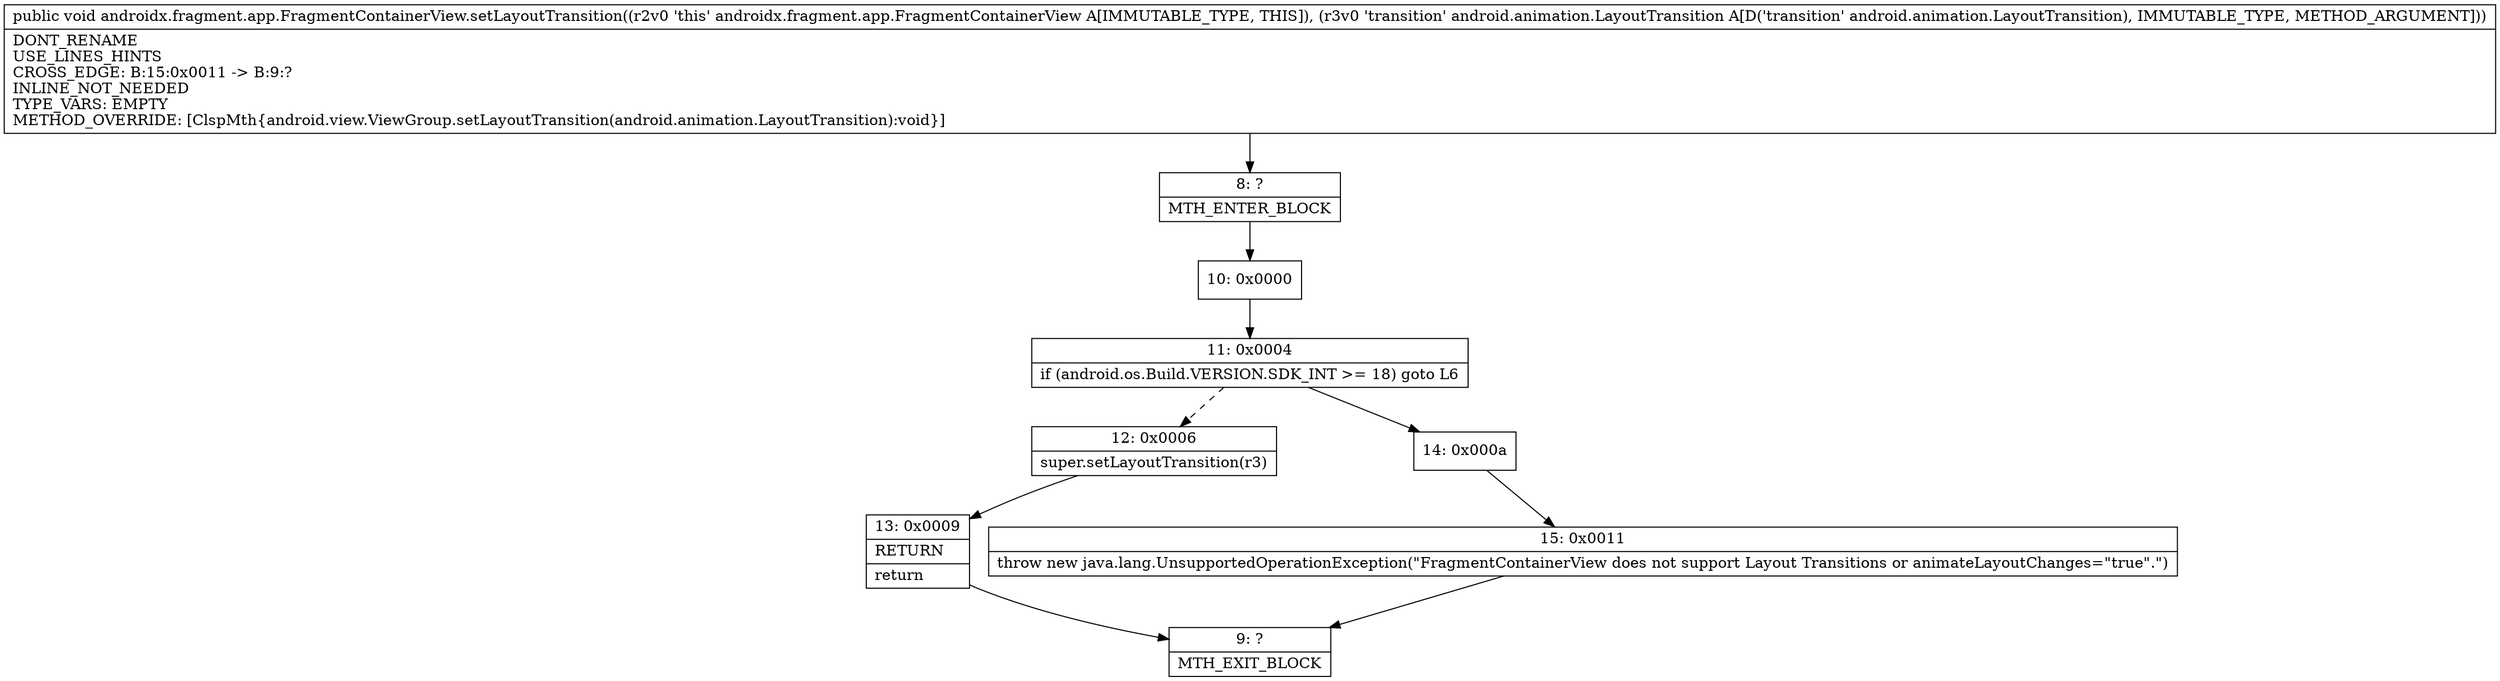 digraph "CFG forandroidx.fragment.app.FragmentContainerView.setLayoutTransition(Landroid\/animation\/LayoutTransition;)V" {
Node_8 [shape=record,label="{8\:\ ?|MTH_ENTER_BLOCK\l}"];
Node_10 [shape=record,label="{10\:\ 0x0000}"];
Node_11 [shape=record,label="{11\:\ 0x0004|if (android.os.Build.VERSION.SDK_INT \>= 18) goto L6\l}"];
Node_12 [shape=record,label="{12\:\ 0x0006|super.setLayoutTransition(r3)\l}"];
Node_13 [shape=record,label="{13\:\ 0x0009|RETURN\l|return\l}"];
Node_9 [shape=record,label="{9\:\ ?|MTH_EXIT_BLOCK\l}"];
Node_14 [shape=record,label="{14\:\ 0x000a}"];
Node_15 [shape=record,label="{15\:\ 0x0011|throw new java.lang.UnsupportedOperationException(\"FragmentContainerView does not support Layout Transitions or animateLayoutChanges=\"true\".\")\l}"];
MethodNode[shape=record,label="{public void androidx.fragment.app.FragmentContainerView.setLayoutTransition((r2v0 'this' androidx.fragment.app.FragmentContainerView A[IMMUTABLE_TYPE, THIS]), (r3v0 'transition' android.animation.LayoutTransition A[D('transition' android.animation.LayoutTransition), IMMUTABLE_TYPE, METHOD_ARGUMENT]))  | DONT_RENAME\lUSE_LINES_HINTS\lCROSS_EDGE: B:15:0x0011 \-\> B:9:?\lINLINE_NOT_NEEDED\lTYPE_VARS: EMPTY\lMETHOD_OVERRIDE: [ClspMth\{android.view.ViewGroup.setLayoutTransition(android.animation.LayoutTransition):void\}]\l}"];
MethodNode -> Node_8;Node_8 -> Node_10;
Node_10 -> Node_11;
Node_11 -> Node_12[style=dashed];
Node_11 -> Node_14;
Node_12 -> Node_13;
Node_13 -> Node_9;
Node_14 -> Node_15;
Node_15 -> Node_9;
}

